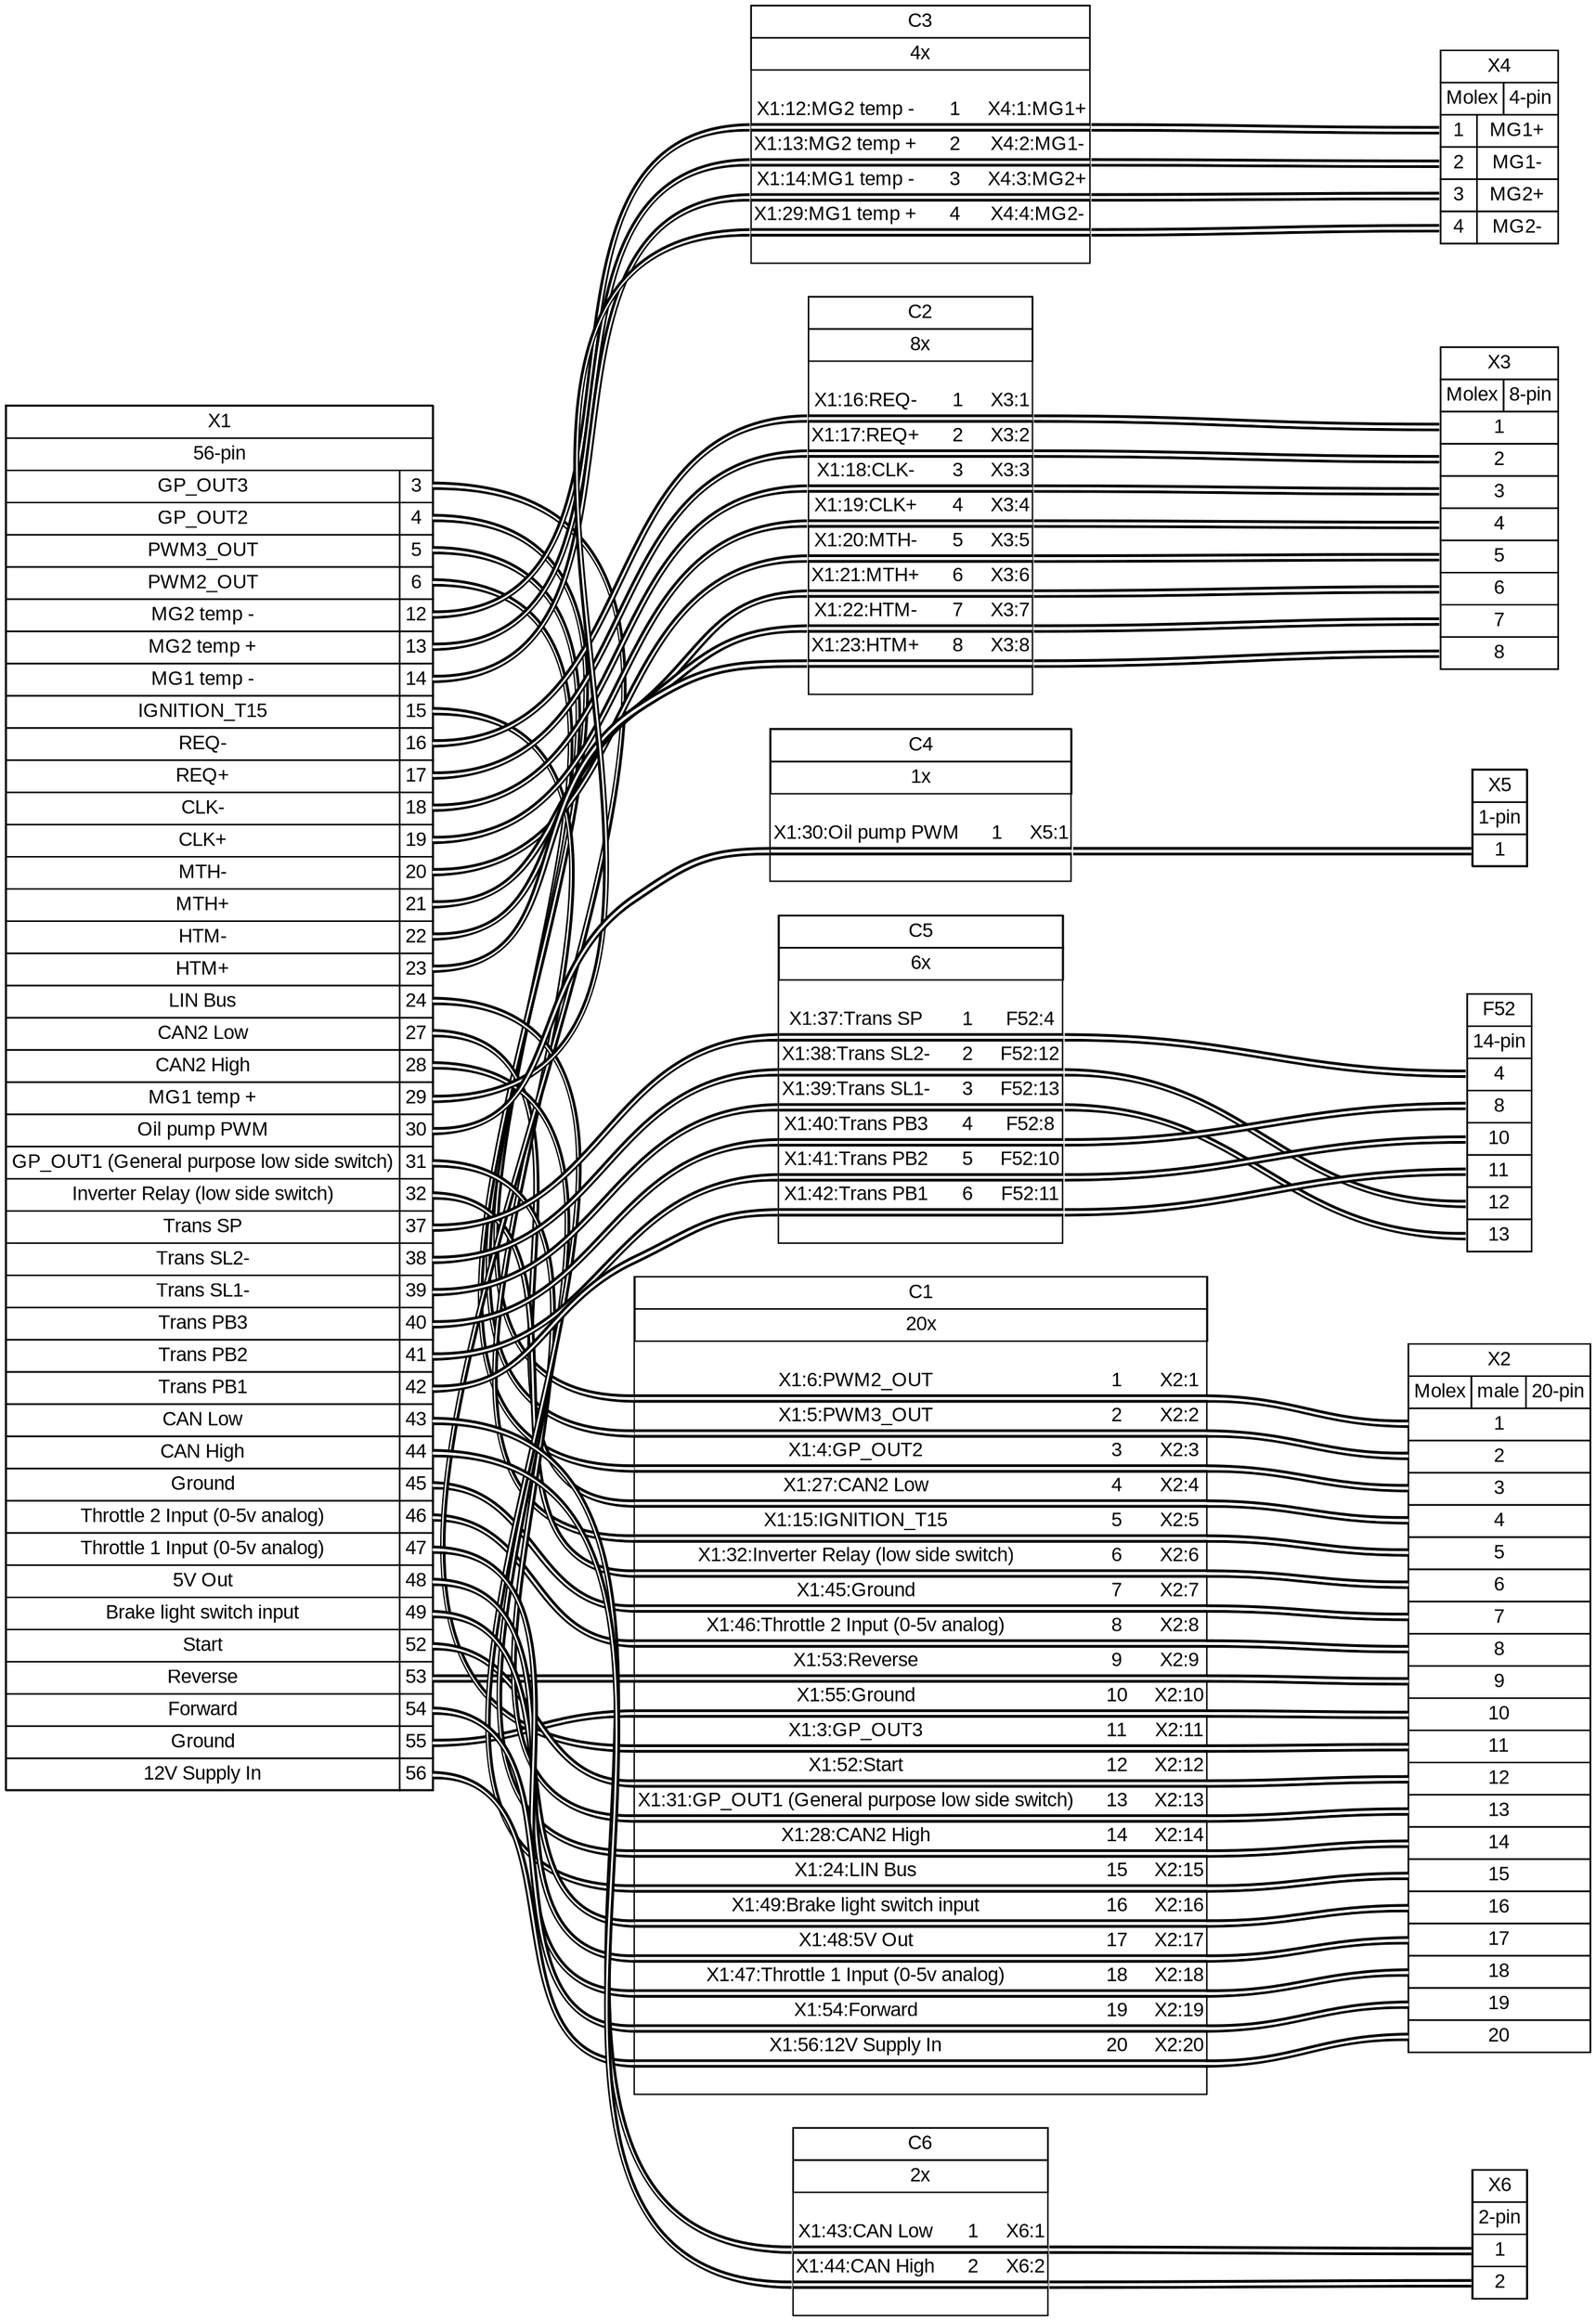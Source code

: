 graph {
// Graph generated by WireViz 0.3.2
// https://github.com/formatc1702/WireViz
	graph [bgcolor="#FFFFFF" fontname=arial nodesep=0.33 rankdir=LR ranksep=2]
	node [fillcolor="#FFFFFF" fontname=arial height=0 margin=0 shape=none style=filled width=0]
	edge [fontname=arial style=bold]
	X1 [label=<
<table border="0" cellspacing="0" cellpadding="0">
 <tr><td>
  <table border="0" cellspacing="0" cellpadding="3" cellborder="1"><tr>
   <td balign="left">X1</td>
  </tr></table>
 </td></tr>
 <tr><td>
  <table border="0" cellspacing="0" cellpadding="3" cellborder="1"><tr>
   <td balign="left">56-pin</td>
  </tr></table>
 </td></tr>
 <tr><td>
  <table border="0" cellspacing="0" cellpadding="3" cellborder="1">
   <tr>
    <td>GP_OUT3</td>
    <td port="p3r">3</td>
   </tr>
   <tr>
    <td>GP_OUT2</td>
    <td port="p4r">4</td>
   </tr>
   <tr>
    <td>PWM3_OUT</td>
    <td port="p5r">5</td>
   </tr>
   <tr>
    <td>PWM2_OUT</td>
    <td port="p6r">6</td>
   </tr>
   <tr>
    <td>MG2 temp -</td>
    <td port="p12r">12</td>
   </tr>
   <tr>
    <td>MG2 temp +</td>
    <td port="p13r">13</td>
   </tr>
   <tr>
    <td>MG1 temp -</td>
    <td port="p14r">14</td>
   </tr>
   <tr>
    <td>IGNITION_T15</td>
    <td port="p15r">15</td>
   </tr>
   <tr>
    <td>REQ-</td>
    <td port="p16r">16</td>
   </tr>
   <tr>
    <td>REQ+</td>
    <td port="p17r">17</td>
   </tr>
   <tr>
    <td>CLK-</td>
    <td port="p18r">18</td>
   </tr>
   <tr>
    <td>CLK+</td>
    <td port="p19r">19</td>
   </tr>
   <tr>
    <td>MTH-</td>
    <td port="p20r">20</td>
   </tr>
   <tr>
    <td>MTH+</td>
    <td port="p21r">21</td>
   </tr>
   <tr>
    <td>HTM-</td>
    <td port="p22r">22</td>
   </tr>
   <tr>
    <td>HTM+</td>
    <td port="p23r">23</td>
   </tr>
   <tr>
    <td>LIN Bus</td>
    <td port="p24r">24</td>
   </tr>
   <tr>
    <td>CAN2 Low</td>
    <td port="p27r">27</td>
   </tr>
   <tr>
    <td>CAN2 High</td>
    <td port="p28r">28</td>
   </tr>
   <tr>
    <td>MG1 temp +</td>
    <td port="p29r">29</td>
   </tr>
   <tr>
    <td>Oil pump PWM</td>
    <td port="p30r">30</td>
   </tr>
   <tr>
    <td>GP_OUT1 (General purpose low side switch)</td>
    <td port="p31r">31</td>
   </tr>
   <tr>
    <td>Inverter Relay (low side switch)</td>
    <td port="p32r">32</td>
   </tr>
   <tr>
    <td>Trans SP</td>
    <td port="p37r">37</td>
   </tr>
   <tr>
    <td>Trans SL2-</td>
    <td port="p38r">38</td>
   </tr>
   <tr>
    <td>Trans SL1-</td>
    <td port="p39r">39</td>
   </tr>
   <tr>
    <td>Trans PB3</td>
    <td port="p40r">40</td>
   </tr>
   <tr>
    <td>Trans PB2</td>
    <td port="p41r">41</td>
   </tr>
   <tr>
    <td>Trans PB1</td>
    <td port="p42r">42</td>
   </tr>
   <tr>
    <td>CAN Low</td>
    <td port="p43r">43</td>
   </tr>
   <tr>
    <td>CAN High</td>
    <td port="p44r">44</td>
   </tr>
   <tr>
    <td>Ground</td>
    <td port="p45r">45</td>
   </tr>
   <tr>
    <td>Throttle 2 Input (0-5v analog)</td>
    <td port="p46r">46</td>
   </tr>
   <tr>
    <td>Throttle 1 Input (0-5v analog)</td>
    <td port="p47r">47</td>
   </tr>
   <tr>
    <td>5V Out</td>
    <td port="p48r">48</td>
   </tr>
   <tr>
    <td>Brake light switch input</td>
    <td port="p49r">49</td>
   </tr>
   <tr>
    <td>Start</td>
    <td port="p52r">52</td>
   </tr>
   <tr>
    <td>Reverse</td>
    <td port="p53r">53</td>
   </tr>
   <tr>
    <td>Forward</td>
    <td port="p54r">54</td>
   </tr>
   <tr>
    <td>Ground</td>
    <td port="p55r">55</td>
   </tr>
   <tr>
    <td>12V Supply In</td>
    <td port="p56r">56</td>
   </tr>
  </table>
 </td></tr>
</table>
> fillcolor="#FFFFFF" shape=box style=filled]
	X2 [label=<
<table border="0" cellspacing="0" cellpadding="0">
 <tr><td>
  <table border="0" cellspacing="0" cellpadding="3" cellborder="1"><tr>
   <td balign="left">X2</td>
  </tr></table>
 </td></tr>
 <tr><td>
  <table border="0" cellspacing="0" cellpadding="3" cellborder="1"><tr>
   <td balign="left">Molex</td>
   <td balign="left">male</td>
   <td balign="left">20-pin</td>
  </tr></table>
 </td></tr>
 <tr><td>
  <table border="0" cellspacing="0" cellpadding="3" cellborder="1">
   <tr>
    <td port="p1l">1</td>
   </tr>
   <tr>
    <td port="p2l">2</td>
   </tr>
   <tr>
    <td port="p3l">3</td>
   </tr>
   <tr>
    <td port="p4l">4</td>
   </tr>
   <tr>
    <td port="p5l">5</td>
   </tr>
   <tr>
    <td port="p6l">6</td>
   </tr>
   <tr>
    <td port="p7l">7</td>
   </tr>
   <tr>
    <td port="p8l">8</td>
   </tr>
   <tr>
    <td port="p9l">9</td>
   </tr>
   <tr>
    <td port="p10l">10</td>
   </tr>
   <tr>
    <td port="p11l">11</td>
   </tr>
   <tr>
    <td port="p12l">12</td>
   </tr>
   <tr>
    <td port="p13l">13</td>
   </tr>
   <tr>
    <td port="p14l">14</td>
   </tr>
   <tr>
    <td port="p15l">15</td>
   </tr>
   <tr>
    <td port="p16l">16</td>
   </tr>
   <tr>
    <td port="p17l">17</td>
   </tr>
   <tr>
    <td port="p18l">18</td>
   </tr>
   <tr>
    <td port="p19l">19</td>
   </tr>
   <tr>
    <td port="p20l">20</td>
   </tr>
  </table>
 </td></tr>
</table>
> fillcolor="#FFFFFF" shape=box style=filled]
	X3 [label=<
<table border="0" cellspacing="0" cellpadding="0">
 <tr><td>
  <table border="0" cellspacing="0" cellpadding="3" cellborder="1"><tr>
   <td balign="left">X3</td>
  </tr></table>
 </td></tr>
 <tr><td>
  <table border="0" cellspacing="0" cellpadding="3" cellborder="1"><tr>
   <td balign="left">Molex</td>
   <td balign="left">8-pin</td>
  </tr></table>
 </td></tr>
 <tr><td>
  <table border="0" cellspacing="0" cellpadding="3" cellborder="1">
   <tr>
    <td port="p1l">1</td>
   </tr>
   <tr>
    <td port="p2l">2</td>
   </tr>
   <tr>
    <td port="p3l">3</td>
   </tr>
   <tr>
    <td port="p4l">4</td>
   </tr>
   <tr>
    <td port="p5l">5</td>
   </tr>
   <tr>
    <td port="p6l">6</td>
   </tr>
   <tr>
    <td port="p7l">7</td>
   </tr>
   <tr>
    <td port="p8l">8</td>
   </tr>
  </table>
 </td></tr>
</table>
> fillcolor="#FFFFFF" shape=box style=filled]
	X4 [label=<
<table border="0" cellspacing="0" cellpadding="0">
 <tr><td>
  <table border="0" cellspacing="0" cellpadding="3" cellborder="1"><tr>
   <td balign="left">X4</td>
  </tr></table>
 </td></tr>
 <tr><td>
  <table border="0" cellspacing="0" cellpadding="3" cellborder="1"><tr>
   <td balign="left">Molex</td>
   <td balign="left">4-pin</td>
  </tr></table>
 </td></tr>
 <tr><td>
  <table border="0" cellspacing="0" cellpadding="3" cellborder="1">
   <tr>
    <td port="p1l">1</td>
    <td>MG1+</td>
   </tr>
   <tr>
    <td port="p2l">2</td>
    <td>MG1-</td>
   </tr>
   <tr>
    <td port="p3l">3</td>
    <td>MG2+</td>
   </tr>
   <tr>
    <td port="p4l">4</td>
    <td>MG2-</td>
   </tr>
  </table>
 </td></tr>
</table>
> fillcolor="#FFFFFF" shape=box style=filled]
	X5 [label=<
<table border="0" cellspacing="0" cellpadding="0">
 <tr><td>
  <table border="0" cellspacing="0" cellpadding="3" cellborder="1"><tr>
   <td balign="left">X5</td>
  </tr></table>
 </td></tr>
 <tr><td>
  <table border="0" cellspacing="0" cellpadding="3" cellborder="1"><tr>
   <td balign="left">1-pin</td>
  </tr></table>
 </td></tr>
 <tr><td>
  <table border="0" cellspacing="0" cellpadding="3" cellborder="1">
   <tr>
    <td port="p1l">1</td>
   </tr>
  </table>
 </td></tr>
</table>
> fillcolor="#FFFFFF" shape=box style=filled]
	F52 [label=<
<table border="0" cellspacing="0" cellpadding="0">
 <tr><td>
  <table border="0" cellspacing="0" cellpadding="3" cellborder="1"><tr>
   <td balign="left">F52</td>
  </tr></table>
 </td></tr>
 <tr><td>
  <table border="0" cellspacing="0" cellpadding="3" cellborder="1"><tr>
   <td balign="left">14-pin</td>
  </tr></table>
 </td></tr>
 <tr><td>
  <table border="0" cellspacing="0" cellpadding="3" cellborder="1">
   <tr>
    <td port="p4l">4</td>
   </tr>
   <tr>
    <td port="p8l">8</td>
   </tr>
   <tr>
    <td port="p10l">10</td>
   </tr>
   <tr>
    <td port="p11l">11</td>
   </tr>
   <tr>
    <td port="p12l">12</td>
   </tr>
   <tr>
    <td port="p13l">13</td>
   </tr>
  </table>
 </td></tr>
</table>
> fillcolor="#FFFFFF" shape=box style=filled]
	X6 [label=<
<table border="0" cellspacing="0" cellpadding="0">
 <tr><td>
  <table border="0" cellspacing="0" cellpadding="3" cellborder="1"><tr>
   <td balign="left">X6</td>
  </tr></table>
 </td></tr>
 <tr><td>
  <table border="0" cellspacing="0" cellpadding="3" cellborder="1"><tr>
   <td balign="left">2-pin</td>
  </tr></table>
 </td></tr>
 <tr><td>
  <table border="0" cellspacing="0" cellpadding="3" cellborder="1">
   <tr>
    <td port="p1l">1</td>
   </tr>
   <tr>
    <td port="p2l">2</td>
   </tr>
  </table>
 </td></tr>
</table>
> fillcolor="#FFFFFF" shape=box style=filled]
	edge [color="#000000:#ffffff:#000000"]
	X1:p6r:e -- C1:w1:w
	C1:w1:e -- X2:p1l:w
	edge [color="#000000:#ffffff:#000000"]
	X1:p5r:e -- C1:w2:w
	C1:w2:e -- X2:p2l:w
	edge [color="#000000:#ffffff:#000000"]
	X1:p4r:e -- C1:w3:w
	C1:w3:e -- X2:p3l:w
	edge [color="#000000:#ffffff:#000000"]
	X1:p27r:e -- C1:w4:w
	C1:w4:e -- X2:p4l:w
	edge [color="#000000:#ffffff:#000000"]
	X1:p15r:e -- C1:w5:w
	C1:w5:e -- X2:p5l:w
	edge [color="#000000:#ffffff:#000000"]
	X1:p32r:e -- C1:w6:w
	C1:w6:e -- X2:p6l:w
	edge [color="#000000:#ffffff:#000000"]
	X1:p45r:e -- C1:w7:w
	C1:w7:e -- X2:p7l:w
	edge [color="#000000:#ffffff:#000000"]
	X1:p46r:e -- C1:w8:w
	C1:w8:e -- X2:p8l:w
	edge [color="#000000:#ffffff:#000000"]
	X1:p53r:e -- C1:w9:w
	C1:w9:e -- X2:p9l:w
	edge [color="#000000:#ffffff:#000000"]
	X1:p55r:e -- C1:w10:w
	C1:w10:e -- X2:p10l:w
	edge [color="#000000:#ffffff:#000000"]
	X1:p3r:e -- C1:w11:w
	C1:w11:e -- X2:p11l:w
	edge [color="#000000:#ffffff:#000000"]
	X1:p52r:e -- C1:w12:w
	C1:w12:e -- X2:p12l:w
	edge [color="#000000:#ffffff:#000000"]
	X1:p31r:e -- C1:w13:w
	C1:w13:e -- X2:p13l:w
	edge [color="#000000:#ffffff:#000000"]
	X1:p28r:e -- C1:w14:w
	C1:w14:e -- X2:p14l:w
	edge [color="#000000:#ffffff:#000000"]
	X1:p24r:e -- C1:w15:w
	C1:w15:e -- X2:p15l:w
	edge [color="#000000:#ffffff:#000000"]
	X1:p49r:e -- C1:w16:w
	C1:w16:e -- X2:p16l:w
	edge [color="#000000:#ffffff:#000000"]
	X1:p48r:e -- C1:w17:w
	C1:w17:e -- X2:p17l:w
	edge [color="#000000:#ffffff:#000000"]
	X1:p47r:e -- C1:w18:w
	C1:w18:e -- X2:p18l:w
	edge [color="#000000:#ffffff:#000000"]
	X1:p54r:e -- C1:w19:w
	C1:w19:e -- X2:p19l:w
	edge [color="#000000:#ffffff:#000000"]
	X1:p56r:e -- C1:w20:w
	C1:w20:e -- X2:p20l:w
	C1 [label=<
<table border="0" cellspacing="0" cellpadding="0">
 <tr><td>
  <table border="0" cellspacing="0" cellpadding="3" cellborder="1"><tr>
   <td balign="left">C1</td>
  </tr></table>
 </td></tr>
 <tr><td>
  <table border="0" cellspacing="0" cellpadding="3" cellborder="1"><tr>
   <td balign="left">20x</td>
  </tr></table>
 </td></tr>
 <tr><td>
  <table border="0" cellspacing="0" cellborder="0">
   <tr><td>&nbsp;</td></tr>
   <tr>
    <td>X1:6:PWM2_OUT</td>
    <td>
     1
    </td>
    <td>X2:1</td>
   </tr>
   <tr>
    <td colspan="3" border="0" cellspacing="0" cellpadding="0" port="w1" height="6">
     <table cellspacing="0" cellborder="0" border="0">
      <tr><td colspan="3" cellpadding="0" height="2" bgcolor="#000000" border="0"></td></tr>
      <tr><td colspan="3" cellpadding="0" height="2" bgcolor="#ffffff" border="0"></td></tr>
      <tr><td colspan="3" cellpadding="0" height="2" bgcolor="#000000" border="0"></td></tr>
     </table>
    </td>
   </tr>
   <tr>
    <td>X1:5:PWM3_OUT</td>
    <td>
     2
    </td>
    <td>X2:2</td>
   </tr>
   <tr>
    <td colspan="3" border="0" cellspacing="0" cellpadding="0" port="w2" height="6">
     <table cellspacing="0" cellborder="0" border="0">
      <tr><td colspan="3" cellpadding="0" height="2" bgcolor="#000000" border="0"></td></tr>
      <tr><td colspan="3" cellpadding="0" height="2" bgcolor="#ffffff" border="0"></td></tr>
      <tr><td colspan="3" cellpadding="0" height="2" bgcolor="#000000" border="0"></td></tr>
     </table>
    </td>
   </tr>
   <tr>
    <td>X1:4:GP_OUT2</td>
    <td>
     3
    </td>
    <td>X2:3</td>
   </tr>
   <tr>
    <td colspan="3" border="0" cellspacing="0" cellpadding="0" port="w3" height="6">
     <table cellspacing="0" cellborder="0" border="0">
      <tr><td colspan="3" cellpadding="0" height="2" bgcolor="#000000" border="0"></td></tr>
      <tr><td colspan="3" cellpadding="0" height="2" bgcolor="#ffffff" border="0"></td></tr>
      <tr><td colspan="3" cellpadding="0" height="2" bgcolor="#000000" border="0"></td></tr>
     </table>
    </td>
   </tr>
   <tr>
    <td>X1:27:CAN2 Low</td>
    <td>
     4
    </td>
    <td>X2:4</td>
   </tr>
   <tr>
    <td colspan="3" border="0" cellspacing="0" cellpadding="0" port="w4" height="6">
     <table cellspacing="0" cellborder="0" border="0">
      <tr><td colspan="3" cellpadding="0" height="2" bgcolor="#000000" border="0"></td></tr>
      <tr><td colspan="3" cellpadding="0" height="2" bgcolor="#ffffff" border="0"></td></tr>
      <tr><td colspan="3" cellpadding="0" height="2" bgcolor="#000000" border="0"></td></tr>
     </table>
    </td>
   </tr>
   <tr>
    <td>X1:15:IGNITION_T15</td>
    <td>
     5
    </td>
    <td>X2:5</td>
   </tr>
   <tr>
    <td colspan="3" border="0" cellspacing="0" cellpadding="0" port="w5" height="6">
     <table cellspacing="0" cellborder="0" border="0">
      <tr><td colspan="3" cellpadding="0" height="2" bgcolor="#000000" border="0"></td></tr>
      <tr><td colspan="3" cellpadding="0" height="2" bgcolor="#ffffff" border="0"></td></tr>
      <tr><td colspan="3" cellpadding="0" height="2" bgcolor="#000000" border="0"></td></tr>
     </table>
    </td>
   </tr>
   <tr>
    <td>X1:32:Inverter Relay (low side switch)</td>
    <td>
     6
    </td>
    <td>X2:6</td>
   </tr>
   <tr>
    <td colspan="3" border="0" cellspacing="0" cellpadding="0" port="w6" height="6">
     <table cellspacing="0" cellborder="0" border="0">
      <tr><td colspan="3" cellpadding="0" height="2" bgcolor="#000000" border="0"></td></tr>
      <tr><td colspan="3" cellpadding="0" height="2" bgcolor="#ffffff" border="0"></td></tr>
      <tr><td colspan="3" cellpadding="0" height="2" bgcolor="#000000" border="0"></td></tr>
     </table>
    </td>
   </tr>
   <tr>
    <td>X1:45:Ground</td>
    <td>
     7
    </td>
    <td>X2:7</td>
   </tr>
   <tr>
    <td colspan="3" border="0" cellspacing="0" cellpadding="0" port="w7" height="6">
     <table cellspacing="0" cellborder="0" border="0">
      <tr><td colspan="3" cellpadding="0" height="2" bgcolor="#000000" border="0"></td></tr>
      <tr><td colspan="3" cellpadding="0" height="2" bgcolor="#ffffff" border="0"></td></tr>
      <tr><td colspan="3" cellpadding="0" height="2" bgcolor="#000000" border="0"></td></tr>
     </table>
    </td>
   </tr>
   <tr>
    <td>X1:46:Throttle 2 Input (0-5v analog)</td>
    <td>
     8
    </td>
    <td>X2:8</td>
   </tr>
   <tr>
    <td colspan="3" border="0" cellspacing="0" cellpadding="0" port="w8" height="6">
     <table cellspacing="0" cellborder="0" border="0">
      <tr><td colspan="3" cellpadding="0" height="2" bgcolor="#000000" border="0"></td></tr>
      <tr><td colspan="3" cellpadding="0" height="2" bgcolor="#ffffff" border="0"></td></tr>
      <tr><td colspan="3" cellpadding="0" height="2" bgcolor="#000000" border="0"></td></tr>
     </table>
    </td>
   </tr>
   <tr>
    <td>X1:53:Reverse</td>
    <td>
     9
    </td>
    <td>X2:9</td>
   </tr>
   <tr>
    <td colspan="3" border="0" cellspacing="0" cellpadding="0" port="w9" height="6">
     <table cellspacing="0" cellborder="0" border="0">
      <tr><td colspan="3" cellpadding="0" height="2" bgcolor="#000000" border="0"></td></tr>
      <tr><td colspan="3" cellpadding="0" height="2" bgcolor="#ffffff" border="0"></td></tr>
      <tr><td colspan="3" cellpadding="0" height="2" bgcolor="#000000" border="0"></td></tr>
     </table>
    </td>
   </tr>
   <tr>
    <td>X1:55:Ground</td>
    <td>
     10
    </td>
    <td>X2:10</td>
   </tr>
   <tr>
    <td colspan="3" border="0" cellspacing="0" cellpadding="0" port="w10" height="6">
     <table cellspacing="0" cellborder="0" border="0">
      <tr><td colspan="3" cellpadding="0" height="2" bgcolor="#000000" border="0"></td></tr>
      <tr><td colspan="3" cellpadding="0" height="2" bgcolor="#ffffff" border="0"></td></tr>
      <tr><td colspan="3" cellpadding="0" height="2" bgcolor="#000000" border="0"></td></tr>
     </table>
    </td>
   </tr>
   <tr>
    <td>X1:3:GP_OUT3</td>
    <td>
     11
    </td>
    <td>X2:11</td>
   </tr>
   <tr>
    <td colspan="3" border="0" cellspacing="0" cellpadding="0" port="w11" height="6">
     <table cellspacing="0" cellborder="0" border="0">
      <tr><td colspan="3" cellpadding="0" height="2" bgcolor="#000000" border="0"></td></tr>
      <tr><td colspan="3" cellpadding="0" height="2" bgcolor="#ffffff" border="0"></td></tr>
      <tr><td colspan="3" cellpadding="0" height="2" bgcolor="#000000" border="0"></td></tr>
     </table>
    </td>
   </tr>
   <tr>
    <td>X1:52:Start</td>
    <td>
     12
    </td>
    <td>X2:12</td>
   </tr>
   <tr>
    <td colspan="3" border="0" cellspacing="0" cellpadding="0" port="w12" height="6">
     <table cellspacing="0" cellborder="0" border="0">
      <tr><td colspan="3" cellpadding="0" height="2" bgcolor="#000000" border="0"></td></tr>
      <tr><td colspan="3" cellpadding="0" height="2" bgcolor="#ffffff" border="0"></td></tr>
      <tr><td colspan="3" cellpadding="0" height="2" bgcolor="#000000" border="0"></td></tr>
     </table>
    </td>
   </tr>
   <tr>
    <td>X1:31:GP_OUT1 (General purpose low side switch)</td>
    <td>
     13
    </td>
    <td>X2:13</td>
   </tr>
   <tr>
    <td colspan="3" border="0" cellspacing="0" cellpadding="0" port="w13" height="6">
     <table cellspacing="0" cellborder="0" border="0">
      <tr><td colspan="3" cellpadding="0" height="2" bgcolor="#000000" border="0"></td></tr>
      <tr><td colspan="3" cellpadding="0" height="2" bgcolor="#ffffff" border="0"></td></tr>
      <tr><td colspan="3" cellpadding="0" height="2" bgcolor="#000000" border="0"></td></tr>
     </table>
    </td>
   </tr>
   <tr>
    <td>X1:28:CAN2 High</td>
    <td>
     14
    </td>
    <td>X2:14</td>
   </tr>
   <tr>
    <td colspan="3" border="0" cellspacing="0" cellpadding="0" port="w14" height="6">
     <table cellspacing="0" cellborder="0" border="0">
      <tr><td colspan="3" cellpadding="0" height="2" bgcolor="#000000" border="0"></td></tr>
      <tr><td colspan="3" cellpadding="0" height="2" bgcolor="#ffffff" border="0"></td></tr>
      <tr><td colspan="3" cellpadding="0" height="2" bgcolor="#000000" border="0"></td></tr>
     </table>
    </td>
   </tr>
   <tr>
    <td>X1:24:LIN Bus</td>
    <td>
     15
    </td>
    <td>X2:15</td>
   </tr>
   <tr>
    <td colspan="3" border="0" cellspacing="0" cellpadding="0" port="w15" height="6">
     <table cellspacing="0" cellborder="0" border="0">
      <tr><td colspan="3" cellpadding="0" height="2" bgcolor="#000000" border="0"></td></tr>
      <tr><td colspan="3" cellpadding="0" height="2" bgcolor="#ffffff" border="0"></td></tr>
      <tr><td colspan="3" cellpadding="0" height="2" bgcolor="#000000" border="0"></td></tr>
     </table>
    </td>
   </tr>
   <tr>
    <td>X1:49:Brake light switch input</td>
    <td>
     16
    </td>
    <td>X2:16</td>
   </tr>
   <tr>
    <td colspan="3" border="0" cellspacing="0" cellpadding="0" port="w16" height="6">
     <table cellspacing="0" cellborder="0" border="0">
      <tr><td colspan="3" cellpadding="0" height="2" bgcolor="#000000" border="0"></td></tr>
      <tr><td colspan="3" cellpadding="0" height="2" bgcolor="#ffffff" border="0"></td></tr>
      <tr><td colspan="3" cellpadding="0" height="2" bgcolor="#000000" border="0"></td></tr>
     </table>
    </td>
   </tr>
   <tr>
    <td>X1:48:5V Out</td>
    <td>
     17
    </td>
    <td>X2:17</td>
   </tr>
   <tr>
    <td colspan="3" border="0" cellspacing="0" cellpadding="0" port="w17" height="6">
     <table cellspacing="0" cellborder="0" border="0">
      <tr><td colspan="3" cellpadding="0" height="2" bgcolor="#000000" border="0"></td></tr>
      <tr><td colspan="3" cellpadding="0" height="2" bgcolor="#ffffff" border="0"></td></tr>
      <tr><td colspan="3" cellpadding="0" height="2" bgcolor="#000000" border="0"></td></tr>
     </table>
    </td>
   </tr>
   <tr>
    <td>X1:47:Throttle 1 Input (0-5v analog)</td>
    <td>
     18
    </td>
    <td>X2:18</td>
   </tr>
   <tr>
    <td colspan="3" border="0" cellspacing="0" cellpadding="0" port="w18" height="6">
     <table cellspacing="0" cellborder="0" border="0">
      <tr><td colspan="3" cellpadding="0" height="2" bgcolor="#000000" border="0"></td></tr>
      <tr><td colspan="3" cellpadding="0" height="2" bgcolor="#ffffff" border="0"></td></tr>
      <tr><td colspan="3" cellpadding="0" height="2" bgcolor="#000000" border="0"></td></tr>
     </table>
    </td>
   </tr>
   <tr>
    <td>X1:54:Forward</td>
    <td>
     19
    </td>
    <td>X2:19</td>
   </tr>
   <tr>
    <td colspan="3" border="0" cellspacing="0" cellpadding="0" port="w19" height="6">
     <table cellspacing="0" cellborder="0" border="0">
      <tr><td colspan="3" cellpadding="0" height="2" bgcolor="#000000" border="0"></td></tr>
      <tr><td colspan="3" cellpadding="0" height="2" bgcolor="#ffffff" border="0"></td></tr>
      <tr><td colspan="3" cellpadding="0" height="2" bgcolor="#000000" border="0"></td></tr>
     </table>
    </td>
   </tr>
   <tr>
    <td>X1:56:12V Supply In</td>
    <td>
     20
    </td>
    <td>X2:20</td>
   </tr>
   <tr>
    <td colspan="3" border="0" cellspacing="0" cellpadding="0" port="w20" height="6">
     <table cellspacing="0" cellborder="0" border="0">
      <tr><td colspan="3" cellpadding="0" height="2" bgcolor="#000000" border="0"></td></tr>
      <tr><td colspan="3" cellpadding="0" height="2" bgcolor="#ffffff" border="0"></td></tr>
      <tr><td colspan="3" cellpadding="0" height="2" bgcolor="#000000" border="0"></td></tr>
     </table>
    </td>
   </tr>
   <tr><td>&nbsp;</td></tr>
  </table>
 </td></tr>
</table>
> fillcolor="#FFFFFF" shape=box style=filled]
	edge [color="#000000:#ffffff:#000000"]
	X1:p16r:e -- C2:w1:w
	C2:w1:e -- X3:p1l:w
	edge [color="#000000:#ffffff:#000000"]
	X1:p17r:e -- C2:w2:w
	C2:w2:e -- X3:p2l:w
	edge [color="#000000:#ffffff:#000000"]
	X1:p18r:e -- C2:w3:w
	C2:w3:e -- X3:p3l:w
	edge [color="#000000:#ffffff:#000000"]
	X1:p19r:e -- C2:w4:w
	C2:w4:e -- X3:p4l:w
	edge [color="#000000:#ffffff:#000000"]
	X1:p20r:e -- C2:w5:w
	C2:w5:e -- X3:p5l:w
	edge [color="#000000:#ffffff:#000000"]
	X1:p21r:e -- C2:w6:w
	C2:w6:e -- X3:p6l:w
	edge [color="#000000:#ffffff:#000000"]
	X1:p22r:e -- C2:w7:w
	C2:w7:e -- X3:p7l:w
	edge [color="#000000:#ffffff:#000000"]
	X1:p23r:e -- C2:w8:w
	C2:w8:e -- X3:p8l:w
	C2 [label=<
<table border="0" cellspacing="0" cellpadding="0">
 <tr><td>
  <table border="0" cellspacing="0" cellpadding="3" cellborder="1"><tr>
   <td balign="left">C2</td>
  </tr></table>
 </td></tr>
 <tr><td>
  <table border="0" cellspacing="0" cellpadding="3" cellborder="1"><tr>
   <td balign="left">8x</td>
  </tr></table>
 </td></tr>
 <tr><td>
  <table border="0" cellspacing="0" cellborder="0">
   <tr><td>&nbsp;</td></tr>
   <tr>
    <td>X1:16:REQ-</td>
    <td>
     1
    </td>
    <td>X3:1</td>
   </tr>
   <tr>
    <td colspan="3" border="0" cellspacing="0" cellpadding="0" port="w1" height="6">
     <table cellspacing="0" cellborder="0" border="0">
      <tr><td colspan="3" cellpadding="0" height="2" bgcolor="#000000" border="0"></td></tr>
      <tr><td colspan="3" cellpadding="0" height="2" bgcolor="#ffffff" border="0"></td></tr>
      <tr><td colspan="3" cellpadding="0" height="2" bgcolor="#000000" border="0"></td></tr>
     </table>
    </td>
   </tr>
   <tr>
    <td>X1:17:REQ+</td>
    <td>
     2
    </td>
    <td>X3:2</td>
   </tr>
   <tr>
    <td colspan="3" border="0" cellspacing="0" cellpadding="0" port="w2" height="6">
     <table cellspacing="0" cellborder="0" border="0">
      <tr><td colspan="3" cellpadding="0" height="2" bgcolor="#000000" border="0"></td></tr>
      <tr><td colspan="3" cellpadding="0" height="2" bgcolor="#ffffff" border="0"></td></tr>
      <tr><td colspan="3" cellpadding="0" height="2" bgcolor="#000000" border="0"></td></tr>
     </table>
    </td>
   </tr>
   <tr>
    <td>X1:18:CLK-</td>
    <td>
     3
    </td>
    <td>X3:3</td>
   </tr>
   <tr>
    <td colspan="3" border="0" cellspacing="0" cellpadding="0" port="w3" height="6">
     <table cellspacing="0" cellborder="0" border="0">
      <tr><td colspan="3" cellpadding="0" height="2" bgcolor="#000000" border="0"></td></tr>
      <tr><td colspan="3" cellpadding="0" height="2" bgcolor="#ffffff" border="0"></td></tr>
      <tr><td colspan="3" cellpadding="0" height="2" bgcolor="#000000" border="0"></td></tr>
     </table>
    </td>
   </tr>
   <tr>
    <td>X1:19:CLK+</td>
    <td>
     4
    </td>
    <td>X3:4</td>
   </tr>
   <tr>
    <td colspan="3" border="0" cellspacing="0" cellpadding="0" port="w4" height="6">
     <table cellspacing="0" cellborder="0" border="0">
      <tr><td colspan="3" cellpadding="0" height="2" bgcolor="#000000" border="0"></td></tr>
      <tr><td colspan="3" cellpadding="0" height="2" bgcolor="#ffffff" border="0"></td></tr>
      <tr><td colspan="3" cellpadding="0" height="2" bgcolor="#000000" border="0"></td></tr>
     </table>
    </td>
   </tr>
   <tr>
    <td>X1:20:MTH-</td>
    <td>
     5
    </td>
    <td>X3:5</td>
   </tr>
   <tr>
    <td colspan="3" border="0" cellspacing="0" cellpadding="0" port="w5" height="6">
     <table cellspacing="0" cellborder="0" border="0">
      <tr><td colspan="3" cellpadding="0" height="2" bgcolor="#000000" border="0"></td></tr>
      <tr><td colspan="3" cellpadding="0" height="2" bgcolor="#ffffff" border="0"></td></tr>
      <tr><td colspan="3" cellpadding="0" height="2" bgcolor="#000000" border="0"></td></tr>
     </table>
    </td>
   </tr>
   <tr>
    <td>X1:21:MTH+</td>
    <td>
     6
    </td>
    <td>X3:6</td>
   </tr>
   <tr>
    <td colspan="3" border="0" cellspacing="0" cellpadding="0" port="w6" height="6">
     <table cellspacing="0" cellborder="0" border="0">
      <tr><td colspan="3" cellpadding="0" height="2" bgcolor="#000000" border="0"></td></tr>
      <tr><td colspan="3" cellpadding="0" height="2" bgcolor="#ffffff" border="0"></td></tr>
      <tr><td colspan="3" cellpadding="0" height="2" bgcolor="#000000" border="0"></td></tr>
     </table>
    </td>
   </tr>
   <tr>
    <td>X1:22:HTM-</td>
    <td>
     7
    </td>
    <td>X3:7</td>
   </tr>
   <tr>
    <td colspan="3" border="0" cellspacing="0" cellpadding="0" port="w7" height="6">
     <table cellspacing="0" cellborder="0" border="0">
      <tr><td colspan="3" cellpadding="0" height="2" bgcolor="#000000" border="0"></td></tr>
      <tr><td colspan="3" cellpadding="0" height="2" bgcolor="#ffffff" border="0"></td></tr>
      <tr><td colspan="3" cellpadding="0" height="2" bgcolor="#000000" border="0"></td></tr>
     </table>
    </td>
   </tr>
   <tr>
    <td>X1:23:HTM+</td>
    <td>
     8
    </td>
    <td>X3:8</td>
   </tr>
   <tr>
    <td colspan="3" border="0" cellspacing="0" cellpadding="0" port="w8" height="6">
     <table cellspacing="0" cellborder="0" border="0">
      <tr><td colspan="3" cellpadding="0" height="2" bgcolor="#000000" border="0"></td></tr>
      <tr><td colspan="3" cellpadding="0" height="2" bgcolor="#ffffff" border="0"></td></tr>
      <tr><td colspan="3" cellpadding="0" height="2" bgcolor="#000000" border="0"></td></tr>
     </table>
    </td>
   </tr>
   <tr><td>&nbsp;</td></tr>
  </table>
 </td></tr>
</table>
> fillcolor="#FFFFFF" shape=box style=filled]
	edge [color="#000000:#ffffff:#000000"]
	X1:p12r:e -- C3:w1:w
	C3:w1:e -- X4:p1l:w
	edge [color="#000000:#ffffff:#000000"]
	X1:p13r:e -- C3:w2:w
	C3:w2:e -- X4:p2l:w
	edge [color="#000000:#ffffff:#000000"]
	X1:p14r:e -- C3:w3:w
	C3:w3:e -- X4:p3l:w
	edge [color="#000000:#ffffff:#000000"]
	X1:p29r:e -- C3:w4:w
	C3:w4:e -- X4:p4l:w
	C3 [label=<
<table border="0" cellspacing="0" cellpadding="0">
 <tr><td>
  <table border="0" cellspacing="0" cellpadding="3" cellborder="1"><tr>
   <td balign="left">C3</td>
  </tr></table>
 </td></tr>
 <tr><td>
  <table border="0" cellspacing="0" cellpadding="3" cellborder="1"><tr>
   <td balign="left">4x</td>
  </tr></table>
 </td></tr>
 <tr><td>
  <table border="0" cellspacing="0" cellborder="0">
   <tr><td>&nbsp;</td></tr>
   <tr>
    <td>X1:12:MG2 temp -</td>
    <td>
     1
    </td>
    <td>X4:1:MG1+</td>
   </tr>
   <tr>
    <td colspan="3" border="0" cellspacing="0" cellpadding="0" port="w1" height="6">
     <table cellspacing="0" cellborder="0" border="0">
      <tr><td colspan="3" cellpadding="0" height="2" bgcolor="#000000" border="0"></td></tr>
      <tr><td colspan="3" cellpadding="0" height="2" bgcolor="#ffffff" border="0"></td></tr>
      <tr><td colspan="3" cellpadding="0" height="2" bgcolor="#000000" border="0"></td></tr>
     </table>
    </td>
   </tr>
   <tr>
    <td>X1:13:MG2 temp +</td>
    <td>
     2
    </td>
    <td>X4:2:MG1-</td>
   </tr>
   <tr>
    <td colspan="3" border="0" cellspacing="0" cellpadding="0" port="w2" height="6">
     <table cellspacing="0" cellborder="0" border="0">
      <tr><td colspan="3" cellpadding="0" height="2" bgcolor="#000000" border="0"></td></tr>
      <tr><td colspan="3" cellpadding="0" height="2" bgcolor="#ffffff" border="0"></td></tr>
      <tr><td colspan="3" cellpadding="0" height="2" bgcolor="#000000" border="0"></td></tr>
     </table>
    </td>
   </tr>
   <tr>
    <td>X1:14:MG1 temp -</td>
    <td>
     3
    </td>
    <td>X4:3:MG2+</td>
   </tr>
   <tr>
    <td colspan="3" border="0" cellspacing="0" cellpadding="0" port="w3" height="6">
     <table cellspacing="0" cellborder="0" border="0">
      <tr><td colspan="3" cellpadding="0" height="2" bgcolor="#000000" border="0"></td></tr>
      <tr><td colspan="3" cellpadding="0" height="2" bgcolor="#ffffff" border="0"></td></tr>
      <tr><td colspan="3" cellpadding="0" height="2" bgcolor="#000000" border="0"></td></tr>
     </table>
    </td>
   </tr>
   <tr>
    <td>X1:29:MG1 temp +</td>
    <td>
     4
    </td>
    <td>X4:4:MG2-</td>
   </tr>
   <tr>
    <td colspan="3" border="0" cellspacing="0" cellpadding="0" port="w4" height="6">
     <table cellspacing="0" cellborder="0" border="0">
      <tr><td colspan="3" cellpadding="0" height="2" bgcolor="#000000" border="0"></td></tr>
      <tr><td colspan="3" cellpadding="0" height="2" bgcolor="#ffffff" border="0"></td></tr>
      <tr><td colspan="3" cellpadding="0" height="2" bgcolor="#000000" border="0"></td></tr>
     </table>
    </td>
   </tr>
   <tr><td>&nbsp;</td></tr>
  </table>
 </td></tr>
</table>
> fillcolor="#FFFFFF" shape=box style=filled]
	edge [color="#000000:#ffffff:#000000"]
	X1:p30r:e -- C4:w1:w
	C4:w1:e -- X5:p1l:w
	C4 [label=<
<table border="0" cellspacing="0" cellpadding="0">
 <tr><td>
  <table border="0" cellspacing="0" cellpadding="3" cellborder="1"><tr>
   <td balign="left">C4</td>
  </tr></table>
 </td></tr>
 <tr><td>
  <table border="0" cellspacing="0" cellpadding="3" cellborder="1"><tr>
   <td balign="left">1x</td>
  </tr></table>
 </td></tr>
 <tr><td>
  <table border="0" cellspacing="0" cellborder="0">
   <tr><td>&nbsp;</td></tr>
   <tr>
    <td>X1:30:Oil pump PWM</td>
    <td>
     1
    </td>
    <td>X5:1</td>
   </tr>
   <tr>
    <td colspan="3" border="0" cellspacing="0" cellpadding="0" port="w1" height="6">
     <table cellspacing="0" cellborder="0" border="0">
      <tr><td colspan="3" cellpadding="0" height="2" bgcolor="#000000" border="0"></td></tr>
      <tr><td colspan="3" cellpadding="0" height="2" bgcolor="#ffffff" border="0"></td></tr>
      <tr><td colspan="3" cellpadding="0" height="2" bgcolor="#000000" border="0"></td></tr>
     </table>
    </td>
   </tr>
   <tr><td>&nbsp;</td></tr>
  </table>
 </td></tr>
</table>
> fillcolor="#FFFFFF" shape=box style=filled]
	edge [color="#000000:#ffffff:#000000"]
	X1:p37r:e -- C5:w1:w
	C5:w1:e -- F52:p4l:w
	edge [color="#000000:#ffffff:#000000"]
	X1:p38r:e -- C5:w2:w
	C5:w2:e -- F52:p12l:w
	edge [color="#000000:#ffffff:#000000"]
	X1:p39r:e -- C5:w3:w
	C5:w3:e -- F52:p13l:w
	edge [color="#000000:#ffffff:#000000"]
	X1:p40r:e -- C5:w4:w
	C5:w4:e -- F52:p8l:w
	edge [color="#000000:#ffffff:#000000"]
	X1:p41r:e -- C5:w5:w
	C5:w5:e -- F52:p10l:w
	edge [color="#000000:#ffffff:#000000"]
	X1:p42r:e -- C5:w6:w
	C5:w6:e -- F52:p11l:w
	C5 [label=<
<table border="0" cellspacing="0" cellpadding="0">
 <tr><td>
  <table border="0" cellspacing="0" cellpadding="3" cellborder="1"><tr>
   <td balign="left">C5</td>
  </tr></table>
 </td></tr>
 <tr><td>
  <table border="0" cellspacing="0" cellpadding="3" cellborder="1"><tr>
   <td balign="left">6x</td>
  </tr></table>
 </td></tr>
 <tr><td>
  <table border="0" cellspacing="0" cellborder="0">
   <tr><td>&nbsp;</td></tr>
   <tr>
    <td>X1:37:Trans SP</td>
    <td>
     1
    </td>
    <td>F52:4</td>
   </tr>
   <tr>
    <td colspan="3" border="0" cellspacing="0" cellpadding="0" port="w1" height="6">
     <table cellspacing="0" cellborder="0" border="0">
      <tr><td colspan="3" cellpadding="0" height="2" bgcolor="#000000" border="0"></td></tr>
      <tr><td colspan="3" cellpadding="0" height="2" bgcolor="#ffffff" border="0"></td></tr>
      <tr><td colspan="3" cellpadding="0" height="2" bgcolor="#000000" border="0"></td></tr>
     </table>
    </td>
   </tr>
   <tr>
    <td>X1:38:Trans SL2-</td>
    <td>
     2
    </td>
    <td>F52:12</td>
   </tr>
   <tr>
    <td colspan="3" border="0" cellspacing="0" cellpadding="0" port="w2" height="6">
     <table cellspacing="0" cellborder="0" border="0">
      <tr><td colspan="3" cellpadding="0" height="2" bgcolor="#000000" border="0"></td></tr>
      <tr><td colspan="3" cellpadding="0" height="2" bgcolor="#ffffff" border="0"></td></tr>
      <tr><td colspan="3" cellpadding="0" height="2" bgcolor="#000000" border="0"></td></tr>
     </table>
    </td>
   </tr>
   <tr>
    <td>X1:39:Trans SL1-</td>
    <td>
     3
    </td>
    <td>F52:13</td>
   </tr>
   <tr>
    <td colspan="3" border="0" cellspacing="0" cellpadding="0" port="w3" height="6">
     <table cellspacing="0" cellborder="0" border="0">
      <tr><td colspan="3" cellpadding="0" height="2" bgcolor="#000000" border="0"></td></tr>
      <tr><td colspan="3" cellpadding="0" height="2" bgcolor="#ffffff" border="0"></td></tr>
      <tr><td colspan="3" cellpadding="0" height="2" bgcolor="#000000" border="0"></td></tr>
     </table>
    </td>
   </tr>
   <tr>
    <td>X1:40:Trans PB3</td>
    <td>
     4
    </td>
    <td>F52:8</td>
   </tr>
   <tr>
    <td colspan="3" border="0" cellspacing="0" cellpadding="0" port="w4" height="6">
     <table cellspacing="0" cellborder="0" border="0">
      <tr><td colspan="3" cellpadding="0" height="2" bgcolor="#000000" border="0"></td></tr>
      <tr><td colspan="3" cellpadding="0" height="2" bgcolor="#ffffff" border="0"></td></tr>
      <tr><td colspan="3" cellpadding="0" height="2" bgcolor="#000000" border="0"></td></tr>
     </table>
    </td>
   </tr>
   <tr>
    <td>X1:41:Trans PB2</td>
    <td>
     5
    </td>
    <td>F52:10</td>
   </tr>
   <tr>
    <td colspan="3" border="0" cellspacing="0" cellpadding="0" port="w5" height="6">
     <table cellspacing="0" cellborder="0" border="0">
      <tr><td colspan="3" cellpadding="0" height="2" bgcolor="#000000" border="0"></td></tr>
      <tr><td colspan="3" cellpadding="0" height="2" bgcolor="#ffffff" border="0"></td></tr>
      <tr><td colspan="3" cellpadding="0" height="2" bgcolor="#000000" border="0"></td></tr>
     </table>
    </td>
   </tr>
   <tr>
    <td>X1:42:Trans PB1</td>
    <td>
     6
    </td>
    <td>F52:11</td>
   </tr>
   <tr>
    <td colspan="3" border="0" cellspacing="0" cellpadding="0" port="w6" height="6">
     <table cellspacing="0" cellborder="0" border="0">
      <tr><td colspan="3" cellpadding="0" height="2" bgcolor="#000000" border="0"></td></tr>
      <tr><td colspan="3" cellpadding="0" height="2" bgcolor="#ffffff" border="0"></td></tr>
      <tr><td colspan="3" cellpadding="0" height="2" bgcolor="#000000" border="0"></td></tr>
     </table>
    </td>
   </tr>
   <tr><td>&nbsp;</td></tr>
  </table>
 </td></tr>
</table>
> fillcolor="#FFFFFF" shape=box style=filled]
	edge [color="#000000:#ffffff:#000000"]
	X1:p43r:e -- C6:w1:w
	C6:w1:e -- X6:p1l:w
	edge [color="#000000:#ffffff:#000000"]
	X1:p44r:e -- C6:w2:w
	C6:w2:e -- X6:p2l:w
	C6 [label=<
<table border="0" cellspacing="0" cellpadding="0">
 <tr><td>
  <table border="0" cellspacing="0" cellpadding="3" cellborder="1"><tr>
   <td balign="left">C6</td>
  </tr></table>
 </td></tr>
 <tr><td>
  <table border="0" cellspacing="0" cellpadding="3" cellborder="1"><tr>
   <td balign="left">2x</td>
  </tr></table>
 </td></tr>
 <tr><td>
  <table border="0" cellspacing="0" cellborder="0">
   <tr><td>&nbsp;</td></tr>
   <tr>
    <td>X1:43:CAN Low</td>
    <td>
     1
    </td>
    <td>X6:1</td>
   </tr>
   <tr>
    <td colspan="3" border="0" cellspacing="0" cellpadding="0" port="w1" height="6">
     <table cellspacing="0" cellborder="0" border="0">
      <tr><td colspan="3" cellpadding="0" height="2" bgcolor="#000000" border="0"></td></tr>
      <tr><td colspan="3" cellpadding="0" height="2" bgcolor="#ffffff" border="0"></td></tr>
      <tr><td colspan="3" cellpadding="0" height="2" bgcolor="#000000" border="0"></td></tr>
     </table>
    </td>
   </tr>
   <tr>
    <td>X1:44:CAN High</td>
    <td>
     2
    </td>
    <td>X6:2</td>
   </tr>
   <tr>
    <td colspan="3" border="0" cellspacing="0" cellpadding="0" port="w2" height="6">
     <table cellspacing="0" cellborder="0" border="0">
      <tr><td colspan="3" cellpadding="0" height="2" bgcolor="#000000" border="0"></td></tr>
      <tr><td colspan="3" cellpadding="0" height="2" bgcolor="#ffffff" border="0"></td></tr>
      <tr><td colspan="3" cellpadding="0" height="2" bgcolor="#000000" border="0"></td></tr>
     </table>
    </td>
   </tr>
   <tr><td>&nbsp;</td></tr>
  </table>
 </td></tr>
</table>
> fillcolor="#FFFFFF" shape=box style=filled]
}
